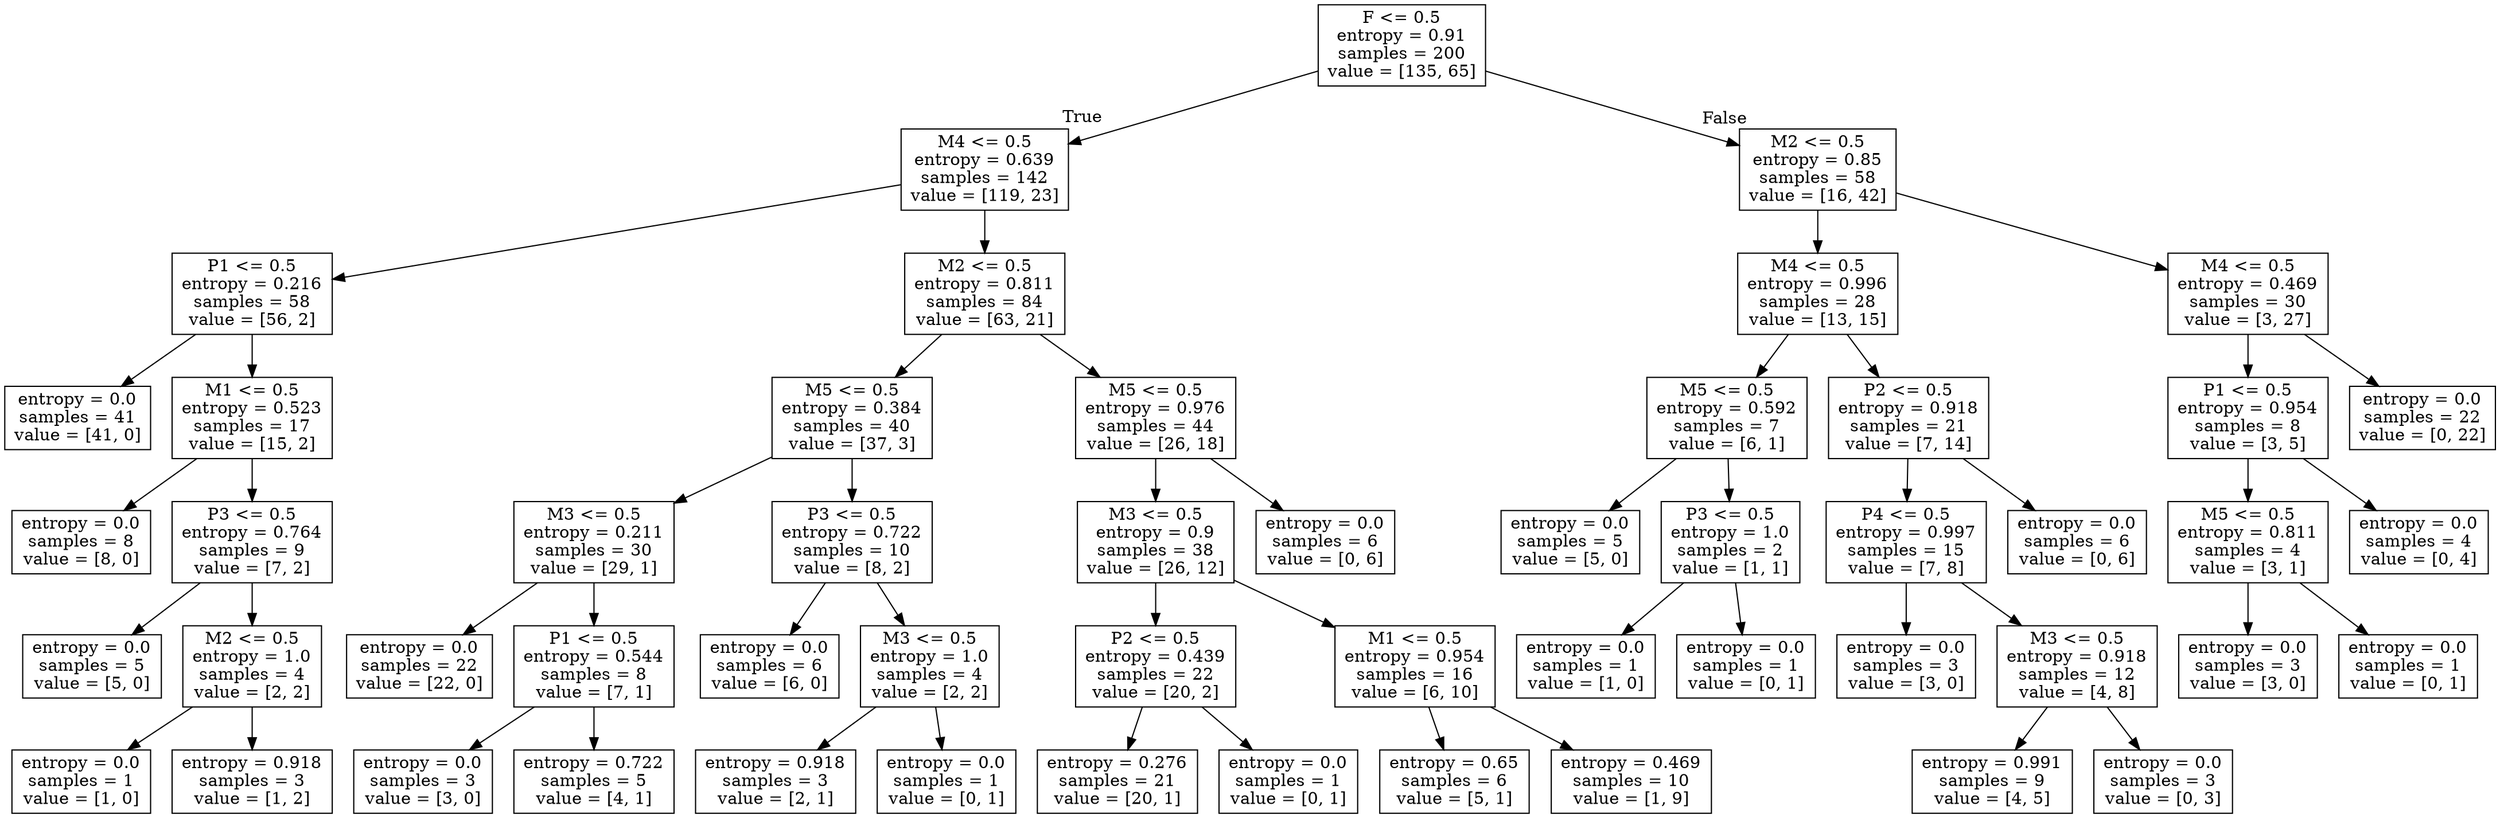 digraph Tree {
node [shape=box] ;
0 [label="F <= 0.5\nentropy = 0.91\nsamples = 200\nvalue = [135, 65]"] ;
1 [label="M4 <= 0.5\nentropy = 0.639\nsamples = 142\nvalue = [119, 23]"] ;
0 -> 1 [labeldistance=2.5, labelangle=45, headlabel="True"] ;
2 [label="P1 <= 0.5\nentropy = 0.216\nsamples = 58\nvalue = [56, 2]"] ;
1 -> 2 ;
3 [label="entropy = 0.0\nsamples = 41\nvalue = [41, 0]"] ;
2 -> 3 ;
4 [label="M1 <= 0.5\nentropy = 0.523\nsamples = 17\nvalue = [15, 2]"] ;
2 -> 4 ;
5 [label="entropy = 0.0\nsamples = 8\nvalue = [8, 0]"] ;
4 -> 5 ;
6 [label="P3 <= 0.5\nentropy = 0.764\nsamples = 9\nvalue = [7, 2]"] ;
4 -> 6 ;
7 [label="entropy = 0.0\nsamples = 5\nvalue = [5, 0]"] ;
6 -> 7 ;
8 [label="M2 <= 0.5\nentropy = 1.0\nsamples = 4\nvalue = [2, 2]"] ;
6 -> 8 ;
9 [label="entropy = 0.0\nsamples = 1\nvalue = [1, 0]"] ;
8 -> 9 ;
10 [label="entropy = 0.918\nsamples = 3\nvalue = [1, 2]"] ;
8 -> 10 ;
11 [label="M2 <= 0.5\nentropy = 0.811\nsamples = 84\nvalue = [63, 21]"] ;
1 -> 11 ;
12 [label="M5 <= 0.5\nentropy = 0.384\nsamples = 40\nvalue = [37, 3]"] ;
11 -> 12 ;
13 [label="M3 <= 0.5\nentropy = 0.211\nsamples = 30\nvalue = [29, 1]"] ;
12 -> 13 ;
14 [label="entropy = 0.0\nsamples = 22\nvalue = [22, 0]"] ;
13 -> 14 ;
15 [label="P1 <= 0.5\nentropy = 0.544\nsamples = 8\nvalue = [7, 1]"] ;
13 -> 15 ;
16 [label="entropy = 0.0\nsamples = 3\nvalue = [3, 0]"] ;
15 -> 16 ;
17 [label="entropy = 0.722\nsamples = 5\nvalue = [4, 1]"] ;
15 -> 17 ;
18 [label="P3 <= 0.5\nentropy = 0.722\nsamples = 10\nvalue = [8, 2]"] ;
12 -> 18 ;
19 [label="entropy = 0.0\nsamples = 6\nvalue = [6, 0]"] ;
18 -> 19 ;
20 [label="M3 <= 0.5\nentropy = 1.0\nsamples = 4\nvalue = [2, 2]"] ;
18 -> 20 ;
21 [label="entropy = 0.918\nsamples = 3\nvalue = [2, 1]"] ;
20 -> 21 ;
22 [label="entropy = 0.0\nsamples = 1\nvalue = [0, 1]"] ;
20 -> 22 ;
23 [label="M5 <= 0.5\nentropy = 0.976\nsamples = 44\nvalue = [26, 18]"] ;
11 -> 23 ;
24 [label="M3 <= 0.5\nentropy = 0.9\nsamples = 38\nvalue = [26, 12]"] ;
23 -> 24 ;
25 [label="P2 <= 0.5\nentropy = 0.439\nsamples = 22\nvalue = [20, 2]"] ;
24 -> 25 ;
26 [label="entropy = 0.276\nsamples = 21\nvalue = [20, 1]"] ;
25 -> 26 ;
27 [label="entropy = 0.0\nsamples = 1\nvalue = [0, 1]"] ;
25 -> 27 ;
28 [label="M1 <= 0.5\nentropy = 0.954\nsamples = 16\nvalue = [6, 10]"] ;
24 -> 28 ;
29 [label="entropy = 0.65\nsamples = 6\nvalue = [5, 1]"] ;
28 -> 29 ;
30 [label="entropy = 0.469\nsamples = 10\nvalue = [1, 9]"] ;
28 -> 30 ;
31 [label="entropy = 0.0\nsamples = 6\nvalue = [0, 6]"] ;
23 -> 31 ;
32 [label="M2 <= 0.5\nentropy = 0.85\nsamples = 58\nvalue = [16, 42]"] ;
0 -> 32 [labeldistance=2.5, labelangle=-45, headlabel="False"] ;
33 [label="M4 <= 0.5\nentropy = 0.996\nsamples = 28\nvalue = [13, 15]"] ;
32 -> 33 ;
34 [label="M5 <= 0.5\nentropy = 0.592\nsamples = 7\nvalue = [6, 1]"] ;
33 -> 34 ;
35 [label="entropy = 0.0\nsamples = 5\nvalue = [5, 0]"] ;
34 -> 35 ;
36 [label="P3 <= 0.5\nentropy = 1.0\nsamples = 2\nvalue = [1, 1]"] ;
34 -> 36 ;
37 [label="entropy = 0.0\nsamples = 1\nvalue = [1, 0]"] ;
36 -> 37 ;
38 [label="entropy = 0.0\nsamples = 1\nvalue = [0, 1]"] ;
36 -> 38 ;
39 [label="P2 <= 0.5\nentropy = 0.918\nsamples = 21\nvalue = [7, 14]"] ;
33 -> 39 ;
40 [label="P4 <= 0.5\nentropy = 0.997\nsamples = 15\nvalue = [7, 8]"] ;
39 -> 40 ;
41 [label="entropy = 0.0\nsamples = 3\nvalue = [3, 0]"] ;
40 -> 41 ;
42 [label="M3 <= 0.5\nentropy = 0.918\nsamples = 12\nvalue = [4, 8]"] ;
40 -> 42 ;
43 [label="entropy = 0.991\nsamples = 9\nvalue = [4, 5]"] ;
42 -> 43 ;
44 [label="entropy = 0.0\nsamples = 3\nvalue = [0, 3]"] ;
42 -> 44 ;
45 [label="entropy = 0.0\nsamples = 6\nvalue = [0, 6]"] ;
39 -> 45 ;
46 [label="M4 <= 0.5\nentropy = 0.469\nsamples = 30\nvalue = [3, 27]"] ;
32 -> 46 ;
47 [label="P1 <= 0.5\nentropy = 0.954\nsamples = 8\nvalue = [3, 5]"] ;
46 -> 47 ;
48 [label="M5 <= 0.5\nentropy = 0.811\nsamples = 4\nvalue = [3, 1]"] ;
47 -> 48 ;
49 [label="entropy = 0.0\nsamples = 3\nvalue = [3, 0]"] ;
48 -> 49 ;
50 [label="entropy = 0.0\nsamples = 1\nvalue = [0, 1]"] ;
48 -> 50 ;
51 [label="entropy = 0.0\nsamples = 4\nvalue = [0, 4]"] ;
47 -> 51 ;
52 [label="entropy = 0.0\nsamples = 22\nvalue = [0, 22]"] ;
46 -> 52 ;
}
